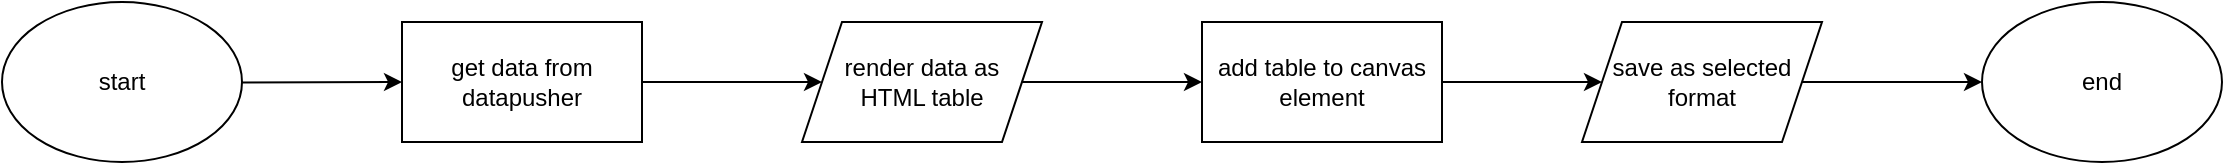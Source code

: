 <mxfile>
    <diagram id="29WMIOrVb209C-DvEkZU" name="Page-1">
        <mxGraphModel dx="1630" dy="818" grid="1" gridSize="10" guides="1" tooltips="1" connect="1" arrows="1" fold="1" page="1" pageScale="1" pageWidth="850" pageHeight="1100" math="0" shadow="0">
            <root>
                <mxCell id="0"/>
                <mxCell id="1" parent="0"/>
                <mxCell id="4" value="" style="edgeStyle=none;html=1;" edge="1" parent="1" source="2" target="3">
                    <mxGeometry relative="1" as="geometry"/>
                </mxCell>
                <mxCell id="2" value="start" style="ellipse;whiteSpace=wrap;html=1;" vertex="1" parent="1">
                    <mxGeometry x="40" y="40" width="120" height="80" as="geometry"/>
                </mxCell>
                <mxCell id="8" value="" style="edgeStyle=none;html=1;" edge="1" parent="1" source="3" target="7">
                    <mxGeometry relative="1" as="geometry"/>
                </mxCell>
                <mxCell id="3" value="get data from datapusher" style="whiteSpace=wrap;html=1;" vertex="1" parent="1">
                    <mxGeometry x="240" y="50" width="120" height="60" as="geometry"/>
                </mxCell>
                <mxCell id="10" value="" style="edgeStyle=none;html=1;" edge="1" parent="1" source="7" target="9">
                    <mxGeometry relative="1" as="geometry"/>
                </mxCell>
                <mxCell id="7" value="render data as&lt;br&gt;HTML table" style="shape=parallelogram;perimeter=parallelogramPerimeter;whiteSpace=wrap;html=1;fixedSize=1;" vertex="1" parent="1">
                    <mxGeometry x="440" y="50" width="120" height="60" as="geometry"/>
                </mxCell>
                <mxCell id="12" value="" style="edgeStyle=none;html=1;" edge="1" parent="1" source="9">
                    <mxGeometry relative="1" as="geometry">
                        <mxPoint x="840" y="80" as="targetPoint"/>
                    </mxGeometry>
                </mxCell>
                <mxCell id="9" value="add table to canvas element" style="whiteSpace=wrap;html=1;" vertex="1" parent="1">
                    <mxGeometry x="640" y="50" width="120" height="60" as="geometry"/>
                </mxCell>
                <mxCell id="18" value="" style="edgeStyle=none;html=1;" edge="1" parent="1" source="14" target="17">
                    <mxGeometry relative="1" as="geometry"/>
                </mxCell>
                <mxCell id="14" value="save as selected format" style="shape=parallelogram;perimeter=parallelogramPerimeter;whiteSpace=wrap;html=1;fixedSize=1;" vertex="1" parent="1">
                    <mxGeometry x="830" y="50" width="120" height="60" as="geometry"/>
                </mxCell>
                <mxCell id="17" value="end" style="ellipse;whiteSpace=wrap;html=1;" vertex="1" parent="1">
                    <mxGeometry x="1030" y="40" width="120" height="80" as="geometry"/>
                </mxCell>
            </root>
        </mxGraphModel>
    </diagram>
</mxfile>